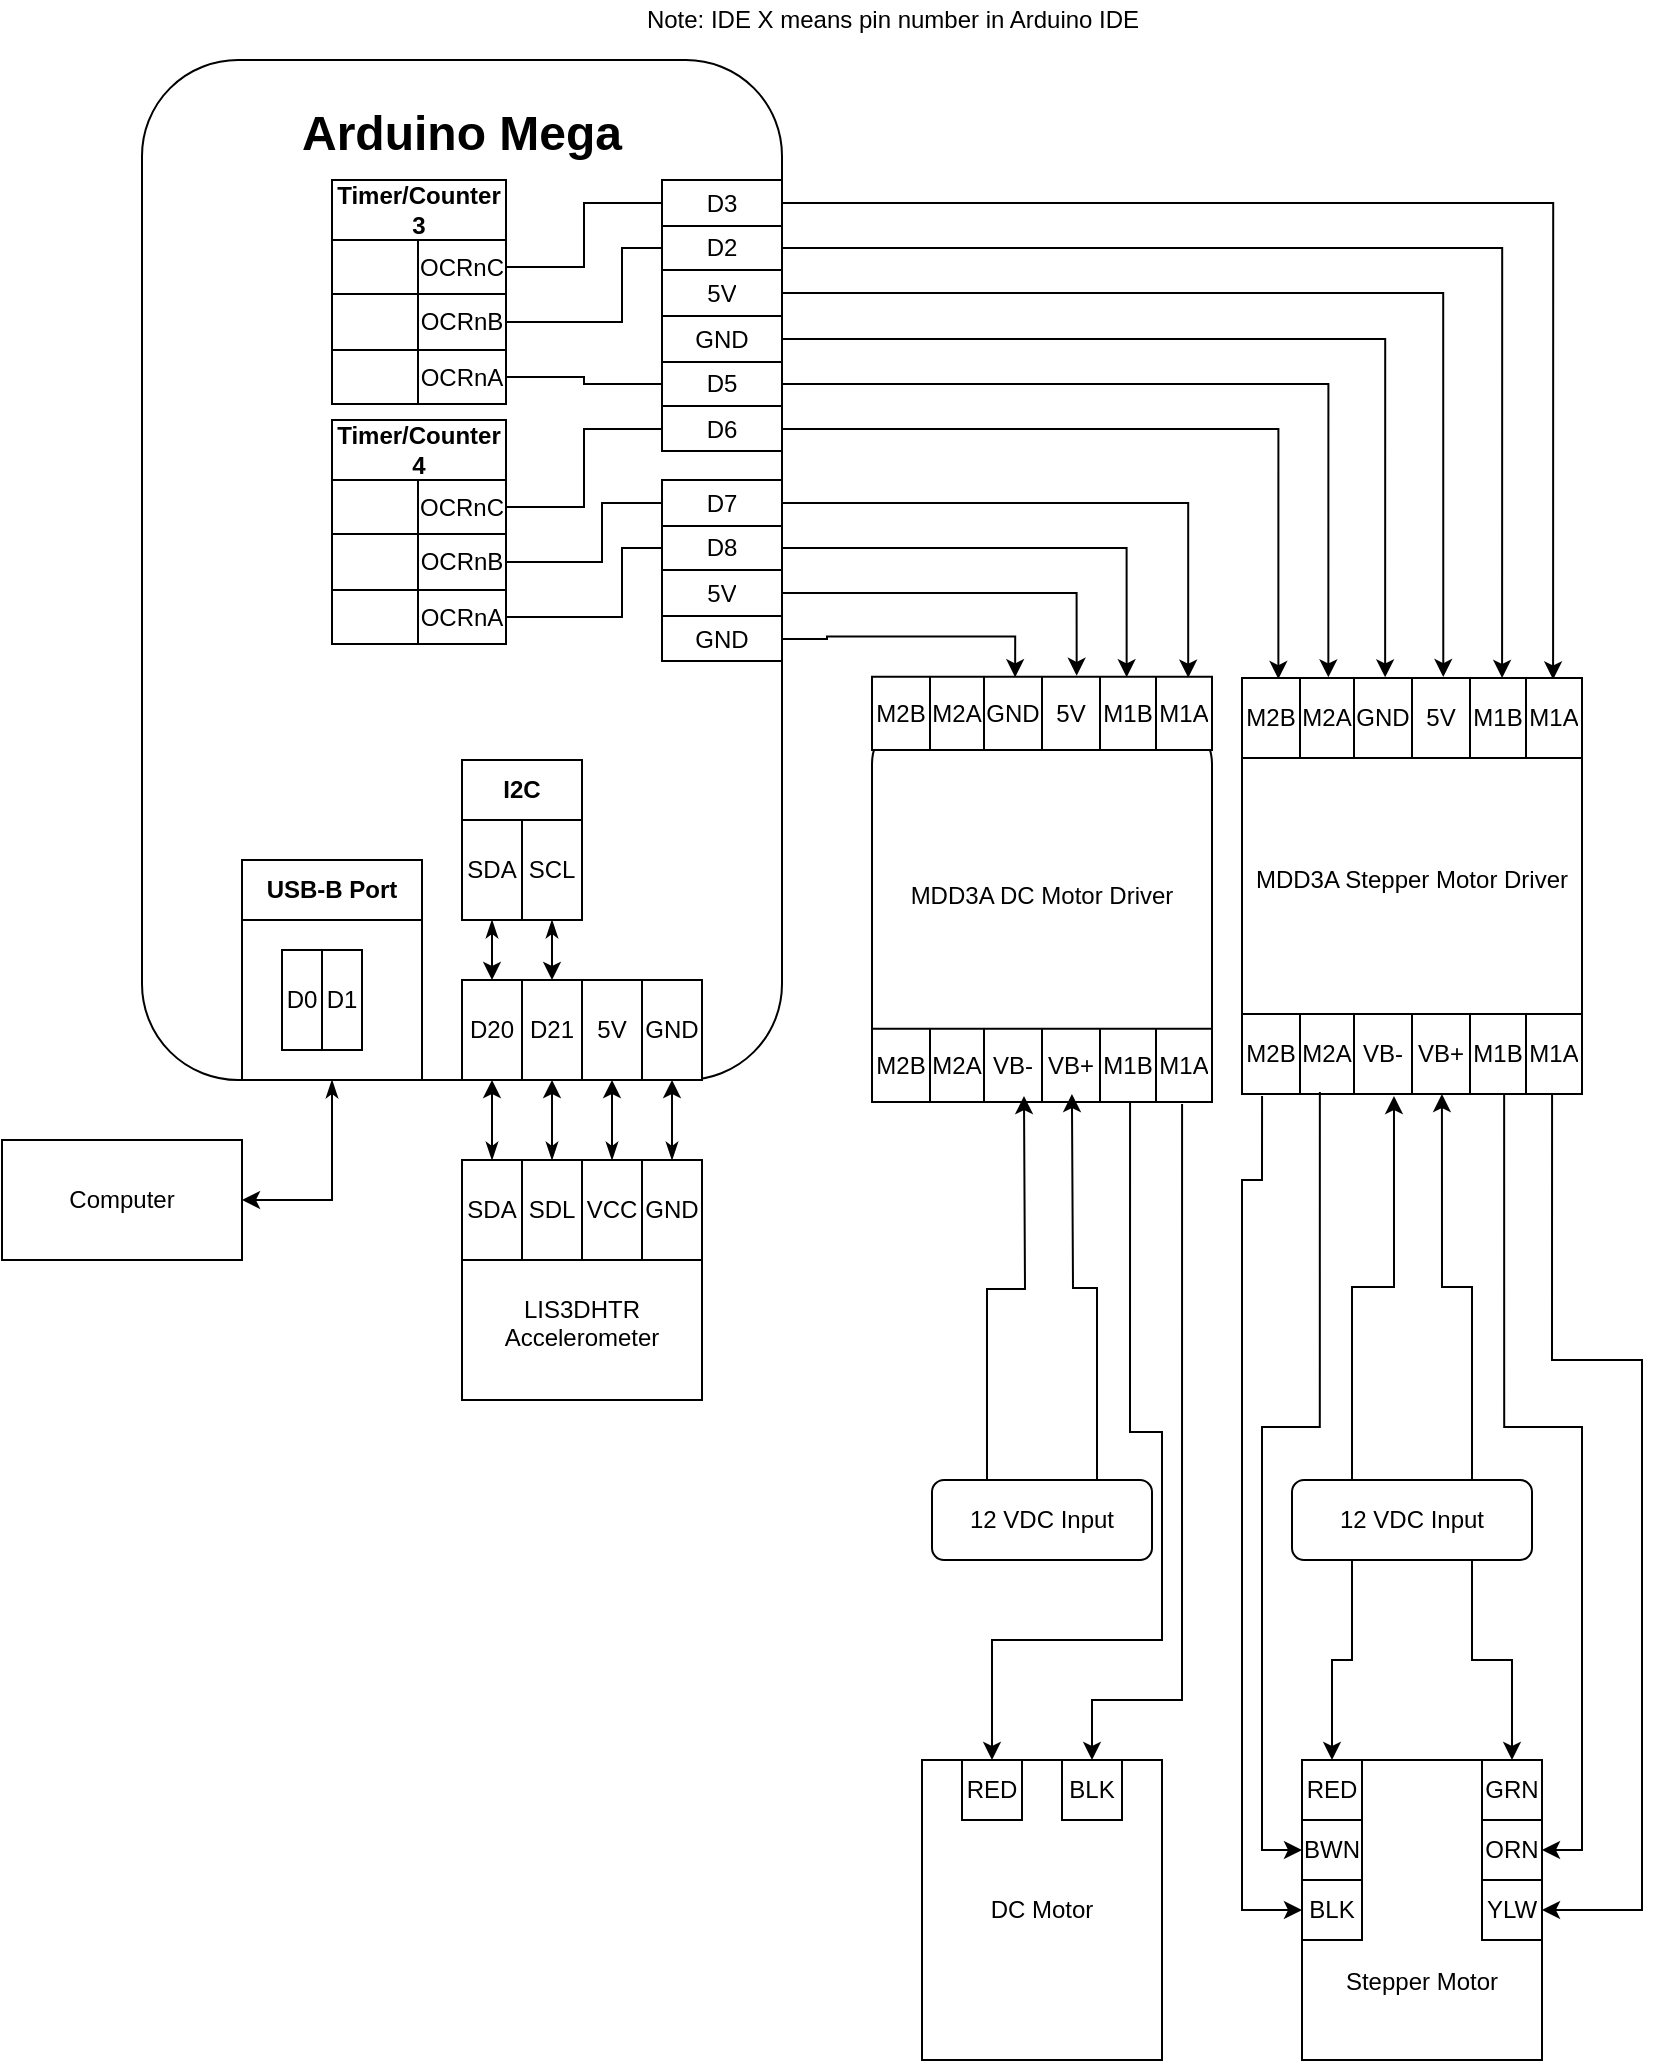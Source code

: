 <mxfile version="13.10.0" type="device"><diagram id="C0KFSPyw03zar2ZqgSOU" name="Page-1"><mxGraphModel dx="1422" dy="1862" grid="1" gridSize="10" guides="1" tooltips="1" connect="1" arrows="1" fold="1" page="1" pageScale="1" pageWidth="850" pageHeight="1100" math="0" shadow="0"><root><mxCell id="0"/><mxCell id="1" parent="0"/><mxCell id="5YdX2FJ3HZGjH0jcZ-SD-95" style="edgeStyle=orthogonalEdgeStyle;rounded=0;orthogonalLoop=1;jettySize=auto;html=1;exitX=1;exitY=0.5;exitDx=0;exitDy=0;entryX=0.915;entryY=0.018;entryDx=0;entryDy=0;entryPerimeter=0;" parent="1" source="5YdX2FJ3HZGjH0jcZ-SD-104" target="5YdX2FJ3HZGjH0jcZ-SD-141" edge="1"><mxGeometry relative="1" as="geometry"><mxPoint x="430" y="-892" as="sourcePoint"/><mxPoint x="668" y="-800" as="targetPoint"/></mxGeometry></mxCell><mxCell id="5YdX2FJ3HZGjH0jcZ-SD-99" style="edgeStyle=orthogonalEdgeStyle;rounded=0;orthogonalLoop=1;jettySize=auto;html=1;exitX=1;exitY=0.5;exitDx=0;exitDy=0;entryX=0.765;entryY=0;entryDx=0;entryDy=0;entryPerimeter=0;" parent="1" source="5YdX2FJ3HZGjH0jcZ-SD-116" target="5YdX2FJ3HZGjH0jcZ-SD-141" edge="1"><mxGeometry relative="1" as="geometry"><mxPoint x="450" y="-860" as="sourcePoint"/><mxPoint x="625" y="-800" as="targetPoint"/></mxGeometry></mxCell><mxCell id="5YdX2FJ3HZGjH0jcZ-SD-166" style="edgeStyle=orthogonalEdgeStyle;rounded=0;orthogonalLoop=1;jettySize=auto;html=1;exitX=0.25;exitY=0;exitDx=0;exitDy=0;entryX=0.447;entryY=1.025;entryDx=0;entryDy=0;entryPerimeter=0;" parent="1" source="5YdX2FJ3HZGjH0jcZ-SD-14" target="5YdX2FJ3HZGjH0jcZ-SD-159" edge="1"><mxGeometry relative="1" as="geometry"/></mxCell><mxCell id="5YdX2FJ3HZGjH0jcZ-SD-167" style="edgeStyle=orthogonalEdgeStyle;rounded=0;orthogonalLoop=1;jettySize=auto;html=1;exitX=0.75;exitY=0;exitDx=0;exitDy=0;entryX=0.588;entryY=1;entryDx=0;entryDy=0;entryPerimeter=0;" parent="1" source="5YdX2FJ3HZGjH0jcZ-SD-14" target="5YdX2FJ3HZGjH0jcZ-SD-159" edge="1"><mxGeometry relative="1" as="geometry"/></mxCell><mxCell id="5YdX2FJ3HZGjH0jcZ-SD-14" value="12 VDC Input" style="rounded=1;whiteSpace=wrap;html=1;sketch=0;fillColor=#ffffff;" parent="1" vertex="1"><mxGeometry x="665" y="-310" width="120" height="40" as="geometry"/></mxCell><mxCell id="5YdX2FJ3HZGjH0jcZ-SD-126" value="" style="group" parent="1" vertex="1" connectable="0"><mxGeometry x="90" y="-1020" width="320" height="515.56" as="geometry"/></mxCell><mxCell id="5YdX2FJ3HZGjH0jcZ-SD-1" value="&lt;h1&gt;Arduino Mega&lt;br&gt;&lt;/h1&gt;&lt;div&gt;&lt;br&gt;&lt;/div&gt;" style="rounded=1;whiteSpace=wrap;html=1;verticalAlign=top;" parent="5YdX2FJ3HZGjH0jcZ-SD-126" vertex="1"><mxGeometry width="320" height="510" as="geometry"/></mxCell><mxCell id="5YdX2FJ3HZGjH0jcZ-SD-103" value="" style="shape=table;html=1;whiteSpace=wrap;startSize=0;container=1;collapsible=0;childLayout=tableLayout;sketch=0;strokeColor=#000000;fillColor=#ffffff;gradientColor=#ffffff;" parent="5YdX2FJ3HZGjH0jcZ-SD-126" vertex="1"><mxGeometry x="260" y="60" width="60" height="135.56" as="geometry"/></mxCell><mxCell id="5YdX2FJ3HZGjH0jcZ-SD-104" value="" style="shape=partialRectangle;html=1;whiteSpace=wrap;collapsible=0;dropTarget=0;pointerEvents=0;fillColor=none;top=0;left=0;bottom=0;right=0;points=[[0,0.5],[1,0.5]];portConstraint=eastwest;" parent="5YdX2FJ3HZGjH0jcZ-SD-103" vertex="1"><mxGeometry width="60" height="23" as="geometry"/></mxCell><mxCell id="5YdX2FJ3HZGjH0jcZ-SD-105" value="D3" style="shape=partialRectangle;html=1;whiteSpace=wrap;connectable=0;fillColor=none;top=0;left=0;bottom=0;right=0;overflow=hidden;" parent="5YdX2FJ3HZGjH0jcZ-SD-104" vertex="1"><mxGeometry width="60" height="23" as="geometry"/></mxCell><mxCell id="5YdX2FJ3HZGjH0jcZ-SD-116" style="shape=partialRectangle;html=1;whiteSpace=wrap;collapsible=0;dropTarget=0;pointerEvents=0;fillColor=none;top=0;left=0;bottom=0;right=0;points=[[0,0.5],[1,0.5]];portConstraint=eastwest;" parent="5YdX2FJ3HZGjH0jcZ-SD-103" vertex="1"><mxGeometry y="23" width="60" height="22" as="geometry"/></mxCell><mxCell id="5YdX2FJ3HZGjH0jcZ-SD-117" value="D2" style="shape=partialRectangle;html=1;whiteSpace=wrap;connectable=0;fillColor=none;top=0;left=0;bottom=0;right=0;overflow=hidden;" parent="5YdX2FJ3HZGjH0jcZ-SD-116" vertex="1"><mxGeometry width="60" height="22" as="geometry"/></mxCell><mxCell id="5YdX2FJ3HZGjH0jcZ-SD-118" style="shape=partialRectangle;html=1;whiteSpace=wrap;collapsible=0;dropTarget=0;pointerEvents=0;fillColor=none;top=0;left=0;bottom=0;right=0;points=[[0,0.5],[1,0.5]];portConstraint=eastwest;" parent="5YdX2FJ3HZGjH0jcZ-SD-103" vertex="1"><mxGeometry y="45" width="60" height="23" as="geometry"/></mxCell><mxCell id="5YdX2FJ3HZGjH0jcZ-SD-119" value="5V" style="shape=partialRectangle;html=1;whiteSpace=wrap;connectable=0;fillColor=none;top=0;left=0;bottom=0;right=0;overflow=hidden;" parent="5YdX2FJ3HZGjH0jcZ-SD-118" vertex="1"><mxGeometry width="60" height="23" as="geometry"/></mxCell><mxCell id="5YdX2FJ3HZGjH0jcZ-SD-120" style="shape=partialRectangle;html=1;whiteSpace=wrap;collapsible=0;dropTarget=0;pointerEvents=0;fillColor=none;top=0;left=0;bottom=0;right=0;points=[[0,0.5],[1,0.5]];portConstraint=eastwest;" parent="5YdX2FJ3HZGjH0jcZ-SD-103" vertex="1"><mxGeometry y="68" width="60" height="23" as="geometry"/></mxCell><mxCell id="5YdX2FJ3HZGjH0jcZ-SD-121" value="GND" style="shape=partialRectangle;html=1;whiteSpace=wrap;connectable=0;fillColor=none;top=0;left=0;bottom=0;right=0;overflow=hidden;" parent="5YdX2FJ3HZGjH0jcZ-SD-120" vertex="1"><mxGeometry width="60" height="23" as="geometry"/></mxCell><mxCell id="5YdX2FJ3HZGjH0jcZ-SD-122" style="shape=partialRectangle;html=1;whiteSpace=wrap;collapsible=0;dropTarget=0;pointerEvents=0;fillColor=none;top=0;left=0;bottom=0;right=0;points=[[0,0.5],[1,0.5]];portConstraint=eastwest;" parent="5YdX2FJ3HZGjH0jcZ-SD-103" vertex="1"><mxGeometry y="91" width="60" height="22" as="geometry"/></mxCell><mxCell id="5YdX2FJ3HZGjH0jcZ-SD-123" value="D5" style="shape=partialRectangle;html=1;whiteSpace=wrap;connectable=0;fillColor=none;top=0;left=0;bottom=0;right=0;overflow=hidden;" parent="5YdX2FJ3HZGjH0jcZ-SD-122" vertex="1"><mxGeometry width="60" height="22" as="geometry"/></mxCell><mxCell id="5YdX2FJ3HZGjH0jcZ-SD-124" style="shape=partialRectangle;html=1;whiteSpace=wrap;collapsible=0;dropTarget=0;pointerEvents=0;fillColor=none;top=0;left=0;bottom=0;right=0;points=[[0,0.5],[1,0.5]];portConstraint=eastwest;" parent="5YdX2FJ3HZGjH0jcZ-SD-103" vertex="1"><mxGeometry y="113" width="60" height="23" as="geometry"/></mxCell><mxCell id="5YdX2FJ3HZGjH0jcZ-SD-125" value="D6" style="shape=partialRectangle;html=1;whiteSpace=wrap;connectable=0;fillColor=none;top=0;left=0;bottom=0;right=0;overflow=hidden;" parent="5YdX2FJ3HZGjH0jcZ-SD-124" vertex="1"><mxGeometry width="60" height="23" as="geometry"/></mxCell><mxCell id="5YdX2FJ3HZGjH0jcZ-SD-215" value="" style="shape=table;html=1;whiteSpace=wrap;startSize=0;container=1;collapsible=0;childLayout=tableLayout;sketch=0;strokeColor=#000000;fillColor=#ffffff;gradientColor=#ffffff;" parent="5YdX2FJ3HZGjH0jcZ-SD-126" vertex="1"><mxGeometry x="260" y="210" width="60" height="90.56" as="geometry"/></mxCell><mxCell id="5YdX2FJ3HZGjH0jcZ-SD-216" value="" style="shape=partialRectangle;html=1;whiteSpace=wrap;collapsible=0;dropTarget=0;pointerEvents=0;fillColor=none;top=0;left=0;bottom=0;right=0;points=[[0,0.5],[1,0.5]];portConstraint=eastwest;" parent="5YdX2FJ3HZGjH0jcZ-SD-215" vertex="1"><mxGeometry width="60" height="23" as="geometry"/></mxCell><mxCell id="5YdX2FJ3HZGjH0jcZ-SD-217" value="D7" style="shape=partialRectangle;html=1;whiteSpace=wrap;connectable=0;fillColor=none;top=0;left=0;bottom=0;right=0;overflow=hidden;" parent="5YdX2FJ3HZGjH0jcZ-SD-216" vertex="1"><mxGeometry width="60" height="23" as="geometry"/></mxCell><mxCell id="5YdX2FJ3HZGjH0jcZ-SD-218" style="shape=partialRectangle;html=1;whiteSpace=wrap;collapsible=0;dropTarget=0;pointerEvents=0;fillColor=none;top=0;left=0;bottom=0;right=0;points=[[0,0.5],[1,0.5]];portConstraint=eastwest;" parent="5YdX2FJ3HZGjH0jcZ-SD-215" vertex="1"><mxGeometry y="23" width="60" height="22" as="geometry"/></mxCell><mxCell id="5YdX2FJ3HZGjH0jcZ-SD-219" value="D8" style="shape=partialRectangle;html=1;whiteSpace=wrap;connectable=0;fillColor=none;top=0;left=0;bottom=0;right=0;overflow=hidden;" parent="5YdX2FJ3HZGjH0jcZ-SD-218" vertex="1"><mxGeometry width="60" height="22" as="geometry"/></mxCell><mxCell id="5YdX2FJ3HZGjH0jcZ-SD-220" style="shape=partialRectangle;html=1;whiteSpace=wrap;collapsible=0;dropTarget=0;pointerEvents=0;fillColor=none;top=0;left=0;bottom=0;right=0;points=[[0,0.5],[1,0.5]];portConstraint=eastwest;" parent="5YdX2FJ3HZGjH0jcZ-SD-215" vertex="1"><mxGeometry y="45" width="60" height="23" as="geometry"/></mxCell><mxCell id="5YdX2FJ3HZGjH0jcZ-SD-221" value="5V" style="shape=partialRectangle;html=1;whiteSpace=wrap;connectable=0;fillColor=none;top=0;left=0;bottom=0;right=0;overflow=hidden;" parent="5YdX2FJ3HZGjH0jcZ-SD-220" vertex="1"><mxGeometry width="60" height="23" as="geometry"/></mxCell><mxCell id="5YdX2FJ3HZGjH0jcZ-SD-222" style="shape=partialRectangle;html=1;whiteSpace=wrap;collapsible=0;dropTarget=0;pointerEvents=0;fillColor=none;top=0;left=0;bottom=0;right=0;points=[[0,0.5],[1,0.5]];portConstraint=eastwest;" parent="5YdX2FJ3HZGjH0jcZ-SD-215" vertex="1"><mxGeometry y="68" width="60" height="23" as="geometry"/></mxCell><mxCell id="5YdX2FJ3HZGjH0jcZ-SD-223" value="GND" style="shape=partialRectangle;html=1;whiteSpace=wrap;connectable=0;fillColor=none;top=0;left=0;bottom=0;right=0;overflow=hidden;" parent="5YdX2FJ3HZGjH0jcZ-SD-222" vertex="1"><mxGeometry width="60" height="23" as="geometry"/></mxCell><mxCell id="5YdX2FJ3HZGjH0jcZ-SD-252" value="Timer/Counter 3" style="shape=table;html=1;whiteSpace=wrap;startSize=30;container=1;collapsible=0;childLayout=tableLayout;fontStyle=1;align=center;sketch=0;strokeColor=#000000;fillColor=#ffffff;gradientColor=#ffffff;" parent="5YdX2FJ3HZGjH0jcZ-SD-126" vertex="1"><mxGeometry x="95" y="60" width="87" height="112" as="geometry"/></mxCell><mxCell id="5YdX2FJ3HZGjH0jcZ-SD-253" value="" style="shape=partialRectangle;html=1;whiteSpace=wrap;collapsible=0;dropTarget=0;pointerEvents=0;fillColor=none;top=0;left=0;bottom=0;right=0;points=[[0,0.5],[1,0.5]];portConstraint=eastwest;" parent="5YdX2FJ3HZGjH0jcZ-SD-252" vertex="1"><mxGeometry y="30" width="87" height="27" as="geometry"/></mxCell><mxCell id="5YdX2FJ3HZGjH0jcZ-SD-254" value="" style="shape=partialRectangle;html=1;whiteSpace=wrap;connectable=0;fillColor=none;top=0;left=0;bottom=0;right=0;overflow=hidden;" parent="5YdX2FJ3HZGjH0jcZ-SD-253" vertex="1"><mxGeometry width="43" height="27" as="geometry"/></mxCell><mxCell id="5YdX2FJ3HZGjH0jcZ-SD-255" value="OCRnC" style="shape=partialRectangle;html=1;whiteSpace=wrap;connectable=0;fillColor=none;top=0;left=0;bottom=0;right=0;overflow=hidden;" parent="5YdX2FJ3HZGjH0jcZ-SD-253" vertex="1"><mxGeometry x="43" width="44" height="27" as="geometry"/></mxCell><mxCell id="5YdX2FJ3HZGjH0jcZ-SD-257" value="" style="shape=partialRectangle;html=1;whiteSpace=wrap;collapsible=0;dropTarget=0;pointerEvents=0;fillColor=none;top=0;left=0;bottom=0;right=0;points=[[0,0.5],[1,0.5]];portConstraint=eastwest;" parent="5YdX2FJ3HZGjH0jcZ-SD-252" vertex="1"><mxGeometry y="57" width="87" height="28" as="geometry"/></mxCell><mxCell id="5YdX2FJ3HZGjH0jcZ-SD-258" value="" style="shape=partialRectangle;html=1;whiteSpace=wrap;connectable=0;fillColor=none;top=0;left=0;bottom=0;right=0;overflow=hidden;" parent="5YdX2FJ3HZGjH0jcZ-SD-257" vertex="1"><mxGeometry width="43" height="28" as="geometry"/></mxCell><mxCell id="5YdX2FJ3HZGjH0jcZ-SD-259" value="OCRnB" style="shape=partialRectangle;html=1;whiteSpace=wrap;connectable=0;fillColor=none;top=0;left=0;bottom=0;right=0;overflow=hidden;" parent="5YdX2FJ3HZGjH0jcZ-SD-257" vertex="1"><mxGeometry x="43" width="44" height="28" as="geometry"/></mxCell><mxCell id="5YdX2FJ3HZGjH0jcZ-SD-261" value="" style="shape=partialRectangle;html=1;whiteSpace=wrap;collapsible=0;dropTarget=0;pointerEvents=0;fillColor=none;top=0;left=0;bottom=0;right=0;points=[[0,0.5],[1,0.5]];portConstraint=eastwest;" parent="5YdX2FJ3HZGjH0jcZ-SD-252" vertex="1"><mxGeometry y="85" width="87" height="27" as="geometry"/></mxCell><mxCell id="5YdX2FJ3HZGjH0jcZ-SD-262" value="" style="shape=partialRectangle;html=1;whiteSpace=wrap;connectable=0;fillColor=none;top=0;left=0;bottom=0;right=0;overflow=hidden;" parent="5YdX2FJ3HZGjH0jcZ-SD-261" vertex="1"><mxGeometry width="43" height="27" as="geometry"/></mxCell><mxCell id="5YdX2FJ3HZGjH0jcZ-SD-263" value="OCRnA" style="shape=partialRectangle;html=1;whiteSpace=wrap;connectable=0;fillColor=none;top=0;left=0;bottom=0;right=0;overflow=hidden;" parent="5YdX2FJ3HZGjH0jcZ-SD-261" vertex="1"><mxGeometry x="43" width="44" height="27" as="geometry"/></mxCell><mxCell id="5YdX2FJ3HZGjH0jcZ-SD-265" style="edgeStyle=orthogonalEdgeStyle;rounded=0;orthogonalLoop=1;jettySize=auto;html=1;entryX=0;entryY=0.5;entryDx=0;entryDy=0;startArrow=none;startFill=0;endArrow=none;endFill=0;" parent="5YdX2FJ3HZGjH0jcZ-SD-126" source="5YdX2FJ3HZGjH0jcZ-SD-253" target="5YdX2FJ3HZGjH0jcZ-SD-104" edge="1"><mxGeometry relative="1" as="geometry"/></mxCell><mxCell id="5YdX2FJ3HZGjH0jcZ-SD-266" style="edgeStyle=orthogonalEdgeStyle;rounded=0;orthogonalLoop=1;jettySize=auto;html=1;entryX=0;entryY=0.5;entryDx=0;entryDy=0;startArrow=none;startFill=0;endArrow=none;endFill=0;" parent="5YdX2FJ3HZGjH0jcZ-SD-126" source="5YdX2FJ3HZGjH0jcZ-SD-257" target="5YdX2FJ3HZGjH0jcZ-SD-116" edge="1"><mxGeometry relative="1" as="geometry"><Array as="points"><mxPoint x="240" y="131"/><mxPoint x="240" y="94"/></Array></mxGeometry></mxCell><mxCell id="5YdX2FJ3HZGjH0jcZ-SD-267" style="edgeStyle=orthogonalEdgeStyle;rounded=0;orthogonalLoop=1;jettySize=auto;html=1;startArrow=none;startFill=0;endArrow=none;endFill=0;" parent="5YdX2FJ3HZGjH0jcZ-SD-126" source="5YdX2FJ3HZGjH0jcZ-SD-261" target="5YdX2FJ3HZGjH0jcZ-SD-122" edge="1"><mxGeometry relative="1" as="geometry"/></mxCell><mxCell id="5YdX2FJ3HZGjH0jcZ-SD-268" value="Timer/Counter 4" style="shape=table;html=1;whiteSpace=wrap;startSize=30;container=1;collapsible=0;childLayout=tableLayout;fontStyle=1;align=center;sketch=0;strokeColor=#000000;fillColor=#ffffff;gradientColor=#ffffff;" parent="5YdX2FJ3HZGjH0jcZ-SD-126" vertex="1"><mxGeometry x="95" y="180" width="87" height="112" as="geometry"/></mxCell><mxCell id="5YdX2FJ3HZGjH0jcZ-SD-269" value="" style="shape=partialRectangle;html=1;whiteSpace=wrap;collapsible=0;dropTarget=0;pointerEvents=0;fillColor=none;top=0;left=0;bottom=0;right=0;points=[[0,0.5],[1,0.5]];portConstraint=eastwest;" parent="5YdX2FJ3HZGjH0jcZ-SD-268" vertex="1"><mxGeometry y="30" width="87" height="27" as="geometry"/></mxCell><mxCell id="5YdX2FJ3HZGjH0jcZ-SD-270" value="" style="shape=partialRectangle;html=1;whiteSpace=wrap;connectable=0;fillColor=none;top=0;left=0;bottom=0;right=0;overflow=hidden;" parent="5YdX2FJ3HZGjH0jcZ-SD-269" vertex="1"><mxGeometry width="43" height="27" as="geometry"/></mxCell><mxCell id="5YdX2FJ3HZGjH0jcZ-SD-271" value="OCRnC" style="shape=partialRectangle;html=1;whiteSpace=wrap;connectable=0;fillColor=none;top=0;left=0;bottom=0;right=0;overflow=hidden;" parent="5YdX2FJ3HZGjH0jcZ-SD-269" vertex="1"><mxGeometry x="43" width="44" height="27" as="geometry"/></mxCell><mxCell id="5YdX2FJ3HZGjH0jcZ-SD-272" value="" style="shape=partialRectangle;html=1;whiteSpace=wrap;collapsible=0;dropTarget=0;pointerEvents=0;fillColor=none;top=0;left=0;bottom=0;right=0;points=[[0,0.5],[1,0.5]];portConstraint=eastwest;" parent="5YdX2FJ3HZGjH0jcZ-SD-268" vertex="1"><mxGeometry y="57" width="87" height="28" as="geometry"/></mxCell><mxCell id="5YdX2FJ3HZGjH0jcZ-SD-273" value="" style="shape=partialRectangle;html=1;whiteSpace=wrap;connectable=0;fillColor=none;top=0;left=0;bottom=0;right=0;overflow=hidden;" parent="5YdX2FJ3HZGjH0jcZ-SD-272" vertex="1"><mxGeometry width="43" height="28" as="geometry"/></mxCell><mxCell id="5YdX2FJ3HZGjH0jcZ-SD-274" value="OCRnB" style="shape=partialRectangle;html=1;whiteSpace=wrap;connectable=0;fillColor=none;top=0;left=0;bottom=0;right=0;overflow=hidden;" parent="5YdX2FJ3HZGjH0jcZ-SD-272" vertex="1"><mxGeometry x="43" width="44" height="28" as="geometry"/></mxCell><mxCell id="5YdX2FJ3HZGjH0jcZ-SD-275" value="" style="shape=partialRectangle;html=1;whiteSpace=wrap;collapsible=0;dropTarget=0;pointerEvents=0;fillColor=none;top=0;left=0;bottom=0;right=0;points=[[0,0.5],[1,0.5]];portConstraint=eastwest;" parent="5YdX2FJ3HZGjH0jcZ-SD-268" vertex="1"><mxGeometry y="85" width="87" height="27" as="geometry"/></mxCell><mxCell id="5YdX2FJ3HZGjH0jcZ-SD-276" value="" style="shape=partialRectangle;html=1;whiteSpace=wrap;connectable=0;fillColor=none;top=0;left=0;bottom=0;right=0;overflow=hidden;" parent="5YdX2FJ3HZGjH0jcZ-SD-275" vertex="1"><mxGeometry width="43" height="27" as="geometry"/></mxCell><mxCell id="5YdX2FJ3HZGjH0jcZ-SD-277" value="OCRnA" style="shape=partialRectangle;html=1;whiteSpace=wrap;connectable=0;fillColor=none;top=0;left=0;bottom=0;right=0;overflow=hidden;" parent="5YdX2FJ3HZGjH0jcZ-SD-275" vertex="1"><mxGeometry x="43" width="44" height="27" as="geometry"/></mxCell><mxCell id="5YdX2FJ3HZGjH0jcZ-SD-279" style="edgeStyle=orthogonalEdgeStyle;rounded=0;orthogonalLoop=1;jettySize=auto;html=1;exitX=0;exitY=0.5;exitDx=0;exitDy=0;entryX=1;entryY=0.5;entryDx=0;entryDy=0;startArrow=none;startFill=0;endArrow=none;endFill=0;" parent="5YdX2FJ3HZGjH0jcZ-SD-126" source="5YdX2FJ3HZGjH0jcZ-SD-216" target="5YdX2FJ3HZGjH0jcZ-SD-272" edge="1"><mxGeometry relative="1" as="geometry"><Array as="points"><mxPoint x="230" y="222"/><mxPoint x="230" y="251"/></Array></mxGeometry></mxCell><mxCell id="5YdX2FJ3HZGjH0jcZ-SD-280" style="edgeStyle=orthogonalEdgeStyle;rounded=0;orthogonalLoop=1;jettySize=auto;html=1;exitX=0;exitY=0.5;exitDx=0;exitDy=0;entryX=1;entryY=0.5;entryDx=0;entryDy=0;startArrow=none;startFill=0;endArrow=none;endFill=0;" parent="5YdX2FJ3HZGjH0jcZ-SD-126" source="5YdX2FJ3HZGjH0jcZ-SD-124" target="5YdX2FJ3HZGjH0jcZ-SD-269" edge="1"><mxGeometry relative="1" as="geometry"/></mxCell><mxCell id="5YdX2FJ3HZGjH0jcZ-SD-281" style="edgeStyle=orthogonalEdgeStyle;rounded=0;orthogonalLoop=1;jettySize=auto;html=1;exitX=1;exitY=0.5;exitDx=0;exitDy=0;startArrow=none;startFill=0;endArrow=none;endFill=0;" parent="5YdX2FJ3HZGjH0jcZ-SD-126" source="5YdX2FJ3HZGjH0jcZ-SD-275" target="5YdX2FJ3HZGjH0jcZ-SD-218" edge="1"><mxGeometry relative="1" as="geometry"><Array as="points"><mxPoint x="240" y="279"/><mxPoint x="240" y="244"/></Array></mxGeometry></mxCell><mxCell id="-ECTjhzln9IzdBwGtKHd-32" value="D1" style="rounded=0;whiteSpace=wrap;html=1;" vertex="1" parent="5YdX2FJ3HZGjH0jcZ-SD-126"><mxGeometry x="90" y="445" width="20" height="50" as="geometry"/></mxCell><mxCell id="-ECTjhzln9IzdBwGtKHd-33" value="D0" style="rounded=0;whiteSpace=wrap;html=1;" vertex="1" parent="5YdX2FJ3HZGjH0jcZ-SD-126"><mxGeometry x="70" y="445" width="20" height="50" as="geometry"/></mxCell><mxCell id="-ECTjhzln9IzdBwGtKHd-34" value="" style="rounded=0;whiteSpace=wrap;html=1;fillColor=none;" vertex="1" parent="5YdX2FJ3HZGjH0jcZ-SD-126"><mxGeometry x="50" y="400" width="90" height="110" as="geometry"/></mxCell><mxCell id="-ECTjhzln9IzdBwGtKHd-35" value="&lt;b&gt;USB-B Port&lt;/b&gt;" style="rounded=0;whiteSpace=wrap;html=1;fillColor=none;" vertex="1" parent="5YdX2FJ3HZGjH0jcZ-SD-126"><mxGeometry x="50" y="400" width="90" height="30" as="geometry"/></mxCell><mxCell id="-ECTjhzln9IzdBwGtKHd-47" style="edgeStyle=orthogonalEdgeStyle;rounded=0;orthogonalLoop=1;jettySize=auto;html=1;exitX=0.5;exitY=0;exitDx=0;exitDy=0;entryX=0.5;entryY=1;entryDx=0;entryDy=0;startArrow=classic;startFill=1;endArrow=classicThin;endFill=1;" edge="1" parent="5YdX2FJ3HZGjH0jcZ-SD-126" source="-ECTjhzln9IzdBwGtKHd-39" target="-ECTjhzln9IzdBwGtKHd-42"><mxGeometry relative="1" as="geometry"/></mxCell><mxCell id="-ECTjhzln9IzdBwGtKHd-39" value="D20" style="rounded=0;whiteSpace=wrap;html=1;" vertex="1" parent="5YdX2FJ3HZGjH0jcZ-SD-126"><mxGeometry x="160" y="460" width="30" height="50" as="geometry"/></mxCell><mxCell id="-ECTjhzln9IzdBwGtKHd-48" style="edgeStyle=orthogonalEdgeStyle;rounded=0;orthogonalLoop=1;jettySize=auto;html=1;exitX=0.5;exitY=0;exitDx=0;exitDy=0;entryX=0.5;entryY=1;entryDx=0;entryDy=0;startArrow=classic;startFill=1;endArrow=classicThin;endFill=1;" edge="1" parent="5YdX2FJ3HZGjH0jcZ-SD-126" source="-ECTjhzln9IzdBwGtKHd-40" target="-ECTjhzln9IzdBwGtKHd-43"><mxGeometry relative="1" as="geometry"/></mxCell><mxCell id="-ECTjhzln9IzdBwGtKHd-40" value="D21" style="rounded=0;whiteSpace=wrap;html=1;" vertex="1" parent="5YdX2FJ3HZGjH0jcZ-SD-126"><mxGeometry x="190" y="460" width="30" height="50" as="geometry"/></mxCell><mxCell id="-ECTjhzln9IzdBwGtKHd-41" value="&lt;b&gt;I2C&lt;/b&gt;" style="rounded=0;whiteSpace=wrap;html=1;fillColor=#ffffff;" vertex="1" parent="5YdX2FJ3HZGjH0jcZ-SD-126"><mxGeometry x="160" y="350" width="60" height="30" as="geometry"/></mxCell><mxCell id="-ECTjhzln9IzdBwGtKHd-42" value="SDA" style="rounded=0;whiteSpace=wrap;html=1;fillColor=#ffffff;" vertex="1" parent="5YdX2FJ3HZGjH0jcZ-SD-126"><mxGeometry x="160" y="380" width="30" height="50" as="geometry"/></mxCell><mxCell id="-ECTjhzln9IzdBwGtKHd-43" value="SCL" style="rounded=0;whiteSpace=wrap;html=1;fillColor=#ffffff;" vertex="1" parent="5YdX2FJ3HZGjH0jcZ-SD-126"><mxGeometry x="190" y="380" width="30" height="50" as="geometry"/></mxCell><mxCell id="-ECTjhzln9IzdBwGtKHd-51" value="5V" style="rounded=0;whiteSpace=wrap;html=1;" vertex="1" parent="5YdX2FJ3HZGjH0jcZ-SD-126"><mxGeometry x="220" y="460" width="30" height="50" as="geometry"/></mxCell><mxCell id="-ECTjhzln9IzdBwGtKHd-52" value="GND" style="rounded=0;whiteSpace=wrap;html=1;" vertex="1" parent="5YdX2FJ3HZGjH0jcZ-SD-126"><mxGeometry x="250" y="460" width="30" height="50" as="geometry"/></mxCell><mxCell id="5YdX2FJ3HZGjH0jcZ-SD-157" value="" style="group" parent="1" vertex="1" connectable="0"><mxGeometry x="640" y="-710" width="170" height="200" as="geometry"/></mxCell><mxCell id="5YdX2FJ3HZGjH0jcZ-SD-21" value="MDD3A Stepper Motor Driver" style="rounded=1;whiteSpace=wrap;html=1;sketch=0;strokeColor=#000000;fillColor=#ffffff;gradientColor=#ffffff;" parent="5YdX2FJ3HZGjH0jcZ-SD-157" vertex="1"><mxGeometry width="170" height="200" as="geometry"/></mxCell><mxCell id="5YdX2FJ3HZGjH0jcZ-SD-140" value="" style="shape=table;html=1;whiteSpace=wrap;startSize=0;container=1;collapsible=0;childLayout=tableLayout;sketch=0;strokeColor=#000000;fillColor=#ffffff;gradientColor=#ffffff;" parent="5YdX2FJ3HZGjH0jcZ-SD-157" vertex="1"><mxGeometry y="-1" width="170" height="40" as="geometry"/></mxCell><mxCell id="5YdX2FJ3HZGjH0jcZ-SD-141" value="" style="shape=partialRectangle;html=1;whiteSpace=wrap;collapsible=0;dropTarget=0;pointerEvents=0;fillColor=none;top=0;left=0;bottom=0;right=0;points=[[0,0.5],[1,0.5]];portConstraint=eastwest;" parent="5YdX2FJ3HZGjH0jcZ-SD-140" vertex="1"><mxGeometry width="170" height="40" as="geometry"/></mxCell><mxCell id="5YdX2FJ3HZGjH0jcZ-SD-142" value="M2B" style="shape=partialRectangle;html=1;whiteSpace=wrap;connectable=0;fillColor=none;top=0;left=0;bottom=0;right=0;overflow=hidden;" parent="5YdX2FJ3HZGjH0jcZ-SD-141" vertex="1"><mxGeometry width="29" height="40" as="geometry"/></mxCell><mxCell id="5YdX2FJ3HZGjH0jcZ-SD-143" value="M2A" style="shape=partialRectangle;html=1;whiteSpace=wrap;connectable=0;fillColor=none;top=0;left=0;bottom=0;right=0;overflow=hidden;" parent="5YdX2FJ3HZGjH0jcZ-SD-141" vertex="1"><mxGeometry x="29" width="27" height="40" as="geometry"/></mxCell><mxCell id="5YdX2FJ3HZGjH0jcZ-SD-153" value="GND" style="shape=partialRectangle;html=1;whiteSpace=wrap;connectable=0;fillColor=none;top=0;left=0;bottom=0;right=0;overflow=hidden;" parent="5YdX2FJ3HZGjH0jcZ-SD-141" vertex="1"><mxGeometry x="56" width="29" height="40" as="geometry"/></mxCell><mxCell id="5YdX2FJ3HZGjH0jcZ-SD-154" value="5V" style="shape=partialRectangle;html=1;whiteSpace=wrap;connectable=0;fillColor=none;top=0;left=0;bottom=0;right=0;overflow=hidden;" parent="5YdX2FJ3HZGjH0jcZ-SD-141" vertex="1"><mxGeometry x="85" width="29" height="40" as="geometry"/></mxCell><mxCell id="5YdX2FJ3HZGjH0jcZ-SD-155" value="M1B" style="shape=partialRectangle;html=1;whiteSpace=wrap;connectable=0;fillColor=none;top=0;left=0;bottom=0;right=0;overflow=hidden;" parent="5YdX2FJ3HZGjH0jcZ-SD-141" vertex="1"><mxGeometry x="114" width="28" height="40" as="geometry"/></mxCell><mxCell id="5YdX2FJ3HZGjH0jcZ-SD-156" value="M1A" style="shape=partialRectangle;html=1;whiteSpace=wrap;connectable=0;fillColor=none;top=0;left=0;bottom=0;right=0;overflow=hidden;" parent="5YdX2FJ3HZGjH0jcZ-SD-141" vertex="1"><mxGeometry x="142" width="28" height="40" as="geometry"/></mxCell><mxCell id="5YdX2FJ3HZGjH0jcZ-SD-158" value="" style="shape=table;html=1;whiteSpace=wrap;startSize=0;container=1;collapsible=0;childLayout=tableLayout;sketch=0;strokeColor=#000000;fillColor=#ffffff;gradientColor=#ffffff;" parent="5YdX2FJ3HZGjH0jcZ-SD-157" vertex="1"><mxGeometry y="167" width="170" height="40" as="geometry"/></mxCell><mxCell id="5YdX2FJ3HZGjH0jcZ-SD-159" value="" style="shape=partialRectangle;html=1;whiteSpace=wrap;collapsible=0;dropTarget=0;pointerEvents=0;fillColor=none;top=0;left=0;bottom=0;right=0;points=[[0,0.5],[1,0.5]];portConstraint=eastwest;" parent="5YdX2FJ3HZGjH0jcZ-SD-158" vertex="1"><mxGeometry width="170" height="40" as="geometry"/></mxCell><mxCell id="5YdX2FJ3HZGjH0jcZ-SD-160" value="M2B" style="shape=partialRectangle;html=1;whiteSpace=wrap;connectable=0;fillColor=none;top=0;left=0;bottom=0;right=0;overflow=hidden;" parent="5YdX2FJ3HZGjH0jcZ-SD-159" vertex="1"><mxGeometry width="29" height="40" as="geometry"/></mxCell><mxCell id="5YdX2FJ3HZGjH0jcZ-SD-161" value="M2A" style="shape=partialRectangle;html=1;whiteSpace=wrap;connectable=0;fillColor=none;top=0;left=0;bottom=0;right=0;overflow=hidden;" parent="5YdX2FJ3HZGjH0jcZ-SD-159" vertex="1"><mxGeometry x="29" width="27" height="40" as="geometry"/></mxCell><mxCell id="5YdX2FJ3HZGjH0jcZ-SD-162" value="VB-" style="shape=partialRectangle;html=1;whiteSpace=wrap;connectable=0;fillColor=none;top=0;left=0;bottom=0;right=0;overflow=hidden;" parent="5YdX2FJ3HZGjH0jcZ-SD-159" vertex="1"><mxGeometry x="56" width="29" height="40" as="geometry"/></mxCell><mxCell id="5YdX2FJ3HZGjH0jcZ-SD-163" value="VB+" style="shape=partialRectangle;html=1;whiteSpace=wrap;connectable=0;fillColor=none;top=0;left=0;bottom=0;right=0;overflow=hidden;" parent="5YdX2FJ3HZGjH0jcZ-SD-159" vertex="1"><mxGeometry x="85" width="29" height="40" as="geometry"/></mxCell><mxCell id="5YdX2FJ3HZGjH0jcZ-SD-164" value="M1B" style="shape=partialRectangle;html=1;whiteSpace=wrap;connectable=0;fillColor=none;top=0;left=0;bottom=0;right=0;overflow=hidden;" parent="5YdX2FJ3HZGjH0jcZ-SD-159" vertex="1"><mxGeometry x="114" width="28" height="40" as="geometry"/></mxCell><mxCell id="5YdX2FJ3HZGjH0jcZ-SD-165" value="M1A" style="shape=partialRectangle;html=1;whiteSpace=wrap;connectable=0;fillColor=none;top=0;left=0;bottom=0;right=0;overflow=hidden;" parent="5YdX2FJ3HZGjH0jcZ-SD-159" vertex="1"><mxGeometry x="142" width="28" height="40" as="geometry"/></mxCell><mxCell id="5YdX2FJ3HZGjH0jcZ-SD-168" value="Note: IDE X means pin number in Arduino IDE" style="text;html=1;align=center;verticalAlign=middle;resizable=0;points=[];autosize=1;" parent="1" vertex="1"><mxGeometry x="330" y="-1050" width="270" height="20" as="geometry"/></mxCell><mxCell id="5YdX2FJ3HZGjH0jcZ-SD-171" style="edgeStyle=orthogonalEdgeStyle;rounded=0;orthogonalLoop=1;jettySize=auto;html=1;exitX=1;exitY=0.5;exitDx=0;exitDy=0;entryX=0.592;entryY=-0.012;entryDx=0;entryDy=0;entryPerimeter=0;" parent="1" source="5YdX2FJ3HZGjH0jcZ-SD-118" target="5YdX2FJ3HZGjH0jcZ-SD-141" edge="1"><mxGeometry relative="1" as="geometry"/></mxCell><mxCell id="5YdX2FJ3HZGjH0jcZ-SD-172" style="edgeStyle=orthogonalEdgeStyle;rounded=0;orthogonalLoop=1;jettySize=auto;html=1;entryX=0.421;entryY=-0.008;entryDx=0;entryDy=0;entryPerimeter=0;" parent="1" source="5YdX2FJ3HZGjH0jcZ-SD-120" target="5YdX2FJ3HZGjH0jcZ-SD-141" edge="1"><mxGeometry relative="1" as="geometry"/></mxCell><mxCell id="5YdX2FJ3HZGjH0jcZ-SD-173" style="edgeStyle=orthogonalEdgeStyle;rounded=0;orthogonalLoop=1;jettySize=auto;html=1;entryX=0.254;entryY=-0.008;entryDx=0;entryDy=0;entryPerimeter=0;" parent="1" source="5YdX2FJ3HZGjH0jcZ-SD-122" target="5YdX2FJ3HZGjH0jcZ-SD-141" edge="1"><mxGeometry relative="1" as="geometry"/></mxCell><mxCell id="5YdX2FJ3HZGjH0jcZ-SD-174" style="edgeStyle=orthogonalEdgeStyle;rounded=0;orthogonalLoop=1;jettySize=auto;html=1;entryX=0.107;entryY=0.013;entryDx=0;entryDy=0;entryPerimeter=0;" parent="1" source="5YdX2FJ3HZGjH0jcZ-SD-124" target="5YdX2FJ3HZGjH0jcZ-SD-141" edge="1"><mxGeometry relative="1" as="geometry"/></mxCell><mxCell id="5YdX2FJ3HZGjH0jcZ-SD-242" style="edgeStyle=orthogonalEdgeStyle;rounded=0;orthogonalLoop=1;jettySize=auto;html=1;exitX=1;exitY=0;exitDx=0;exitDy=45;exitPerimeter=0;entryX=0.771;entryY=1;entryDx=0;entryDy=0;entryPerimeter=0;startArrow=classic;startFill=1;endArrow=none;endFill=0;" parent="1" source="5YdX2FJ3HZGjH0jcZ-SD-213" target="5YdX2FJ3HZGjH0jcZ-SD-159" edge="1"><mxGeometry relative="1" as="geometry"/></mxCell><mxCell id="5YdX2FJ3HZGjH0jcZ-SD-243" style="edgeStyle=orthogonalEdgeStyle;rounded=0;orthogonalLoop=1;jettySize=auto;html=1;exitX=1;exitY=0.5;exitDx=0;exitDy=0;exitPerimeter=0;entryX=0.912;entryY=1;entryDx=0;entryDy=0;entryPerimeter=0;startArrow=classic;startFill=1;endArrow=none;endFill=0;" parent="1" source="5YdX2FJ3HZGjH0jcZ-SD-213" target="5YdX2FJ3HZGjH0jcZ-SD-159" edge="1"><mxGeometry relative="1" as="geometry"><Array as="points"><mxPoint x="840" y="-95"/><mxPoint x="840" y="-370"/><mxPoint x="795" y="-370"/></Array></mxGeometry></mxCell><mxCell id="5YdX2FJ3HZGjH0jcZ-SD-244" style="edgeStyle=orthogonalEdgeStyle;rounded=0;orthogonalLoop=1;jettySize=auto;html=1;exitX=0.5;exitY=0;exitDx=0;exitDy=0;startArrow=classic;startFill=1;endArrow=none;endFill=0;entryX=0.25;entryY=1;entryDx=0;entryDy=0;" parent="1" source="-ECTjhzln9IzdBwGtKHd-10" edge="1" target="5YdX2FJ3HZGjH0jcZ-SD-14"><mxGeometry relative="1" as="geometry"><mxPoint x="687" y="-220" as="targetPoint"/></mxGeometry></mxCell><mxCell id="5YdX2FJ3HZGjH0jcZ-SD-245" style="edgeStyle=orthogonalEdgeStyle;rounded=0;orthogonalLoop=1;jettySize=auto;html=1;exitX=0.5;exitY=0;exitDx=0;exitDy=0;startArrow=classic;startFill=1;endArrow=none;endFill=0;entryX=0.75;entryY=1;entryDx=0;entryDy=0;" parent="1" source="-ECTjhzln9IzdBwGtKHd-11" edge="1" target="5YdX2FJ3HZGjH0jcZ-SD-14"><mxGeometry relative="1" as="geometry"><mxPoint x="773" y="-220" as="targetPoint"/></mxGeometry></mxCell><mxCell id="5YdX2FJ3HZGjH0jcZ-SD-246" style="edgeStyle=orthogonalEdgeStyle;rounded=0;orthogonalLoop=1;jettySize=auto;html=1;exitX=0;exitY=0;exitDx=0;exitDy=45;exitPerimeter=0;entryX=0.229;entryY=0.975;entryDx=0;entryDy=0;entryPerimeter=0;startArrow=classic;startFill=1;endArrow=none;endFill=0;" parent="1" source="5YdX2FJ3HZGjH0jcZ-SD-213" target="5YdX2FJ3HZGjH0jcZ-SD-159" edge="1"><mxGeometry relative="1" as="geometry"/></mxCell><mxCell id="5YdX2FJ3HZGjH0jcZ-SD-247" style="edgeStyle=orthogonalEdgeStyle;rounded=0;orthogonalLoop=1;jettySize=auto;html=1;exitX=0;exitY=0.5;exitDx=0;exitDy=0;exitPerimeter=0;entryX=0.059;entryY=1.025;entryDx=0;entryDy=0;entryPerimeter=0;startArrow=classic;startFill=1;endArrow=none;endFill=0;" parent="1" source="5YdX2FJ3HZGjH0jcZ-SD-213" target="5YdX2FJ3HZGjH0jcZ-SD-159" edge="1"><mxGeometry relative="1" as="geometry"><Array as="points"><mxPoint x="640" y="-95"/><mxPoint x="640" y="-460"/><mxPoint x="650" y="-460"/></Array></mxGeometry></mxCell><mxCell id="5YdX2FJ3HZGjH0jcZ-SD-213" value="&lt;br&gt;&lt;br&gt;&lt;br&gt;&lt;br&gt;&lt;br&gt;Stepper Motor" style="shape=box3;whiteSpace=wrap;html=1;boundedLbl=1;backgroundOutline=1;size=15;sketch=0;strokeColor=#000000;fillColor=#ffffff;gradientColor=#ffffff;" parent="1" vertex="1"><mxGeometry x="670" y="-170" width="120" height="150" as="geometry"/></mxCell><mxCell id="5YdX2FJ3HZGjH0jcZ-SD-214" value="&lt;div&gt;DC Motor&lt;/div&gt;" style="shape=box3;whiteSpace=wrap;html=1;boundedLbl=1;backgroundOutline=1;size=15;sketch=0;strokeColor=#000000;fillColor=#ffffff;gradientColor=#ffffff;" parent="1" vertex="1"><mxGeometry x="480" y="-170" width="120" height="150" as="geometry"/></mxCell><mxCell id="5YdX2FJ3HZGjH0jcZ-SD-228" style="edgeStyle=orthogonalEdgeStyle;rounded=0;orthogonalLoop=1;jettySize=auto;html=1;exitX=1;exitY=0.5;exitDx=0;exitDy=0;entryX=0.93;entryY=0.013;entryDx=0;entryDy=0;entryPerimeter=0;" parent="1" source="5YdX2FJ3HZGjH0jcZ-SD-216" target="5YdX2FJ3HZGjH0jcZ-SD-196" edge="1"><mxGeometry relative="1" as="geometry"/></mxCell><mxCell id="5YdX2FJ3HZGjH0jcZ-SD-233" style="edgeStyle=orthogonalEdgeStyle;rounded=0;orthogonalLoop=1;jettySize=auto;html=1;exitX=1;exitY=0.5;exitDx=0;exitDy=0;entryX=0.749;entryY=0.008;entryDx=0;entryDy=0;entryPerimeter=0;" parent="1" source="5YdX2FJ3HZGjH0jcZ-SD-218" target="5YdX2FJ3HZGjH0jcZ-SD-196" edge="1"><mxGeometry relative="1" as="geometry"><mxPoint x="580" y="-690" as="targetPoint"/></mxGeometry></mxCell><mxCell id="5YdX2FJ3HZGjH0jcZ-SD-234" style="edgeStyle=orthogonalEdgeStyle;rounded=0;orthogonalLoop=1;jettySize=auto;html=1;exitX=1;exitY=0.5;exitDx=0;exitDy=0;entryX=0.602;entryY=-0.012;entryDx=0;entryDy=0;entryPerimeter=0;" parent="1" source="5YdX2FJ3HZGjH0jcZ-SD-220" target="5YdX2FJ3HZGjH0jcZ-SD-196" edge="1"><mxGeometry relative="1" as="geometry"/></mxCell><mxCell id="5YdX2FJ3HZGjH0jcZ-SD-235" value="" style="group" parent="1" vertex="1" connectable="0"><mxGeometry x="455" y="-730" width="170" height="220" as="geometry"/></mxCell><mxCell id="5YdX2FJ3HZGjH0jcZ-SD-193" value="" style="group" parent="5YdX2FJ3HZGjH0jcZ-SD-235" vertex="1" connectable="0"><mxGeometry y="36.667" width="170" height="183.333" as="geometry"/></mxCell><mxCell id="5YdX2FJ3HZGjH0jcZ-SD-194" value="MDD3A DC Motor Driver" style="rounded=1;whiteSpace=wrap;html=1;sketch=0;strokeColor=#000000;fillColor=#ffffff;gradientColor=#ffffff;" parent="5YdX2FJ3HZGjH0jcZ-SD-193" vertex="1"><mxGeometry width="170" height="183.333" as="geometry"/></mxCell><mxCell id="5YdX2FJ3HZGjH0jcZ-SD-203" value="" style="shape=table;html=1;whiteSpace=wrap;startSize=0;container=1;collapsible=0;childLayout=tableLayout;sketch=0;strokeColor=#000000;fillColor=#ffffff;gradientColor=#ffffff;" parent="5YdX2FJ3HZGjH0jcZ-SD-193" vertex="1"><mxGeometry y="157.667" width="170" height="36.667" as="geometry"/></mxCell><mxCell id="5YdX2FJ3HZGjH0jcZ-SD-204" value="" style="shape=partialRectangle;html=1;whiteSpace=wrap;collapsible=0;dropTarget=0;pointerEvents=0;fillColor=none;top=0;left=0;bottom=0;right=0;points=[[0,0.5],[1,0.5]];portConstraint=eastwest;" parent="5YdX2FJ3HZGjH0jcZ-SD-203" vertex="1"><mxGeometry width="170" height="37" as="geometry"/></mxCell><mxCell id="5YdX2FJ3HZGjH0jcZ-SD-205" value="M2B" style="shape=partialRectangle;html=1;whiteSpace=wrap;connectable=0;fillColor=none;top=0;left=0;bottom=0;right=0;overflow=hidden;" parent="5YdX2FJ3HZGjH0jcZ-SD-204" vertex="1"><mxGeometry width="29" height="37" as="geometry"/></mxCell><mxCell id="5YdX2FJ3HZGjH0jcZ-SD-206" value="M2A" style="shape=partialRectangle;html=1;whiteSpace=wrap;connectable=0;fillColor=none;top=0;left=0;bottom=0;right=0;overflow=hidden;" parent="5YdX2FJ3HZGjH0jcZ-SD-204" vertex="1"><mxGeometry x="29" width="27" height="37" as="geometry"/></mxCell><mxCell id="5YdX2FJ3HZGjH0jcZ-SD-207" value="VB-" style="shape=partialRectangle;html=1;whiteSpace=wrap;connectable=0;fillColor=none;top=0;left=0;bottom=0;right=0;overflow=hidden;" parent="5YdX2FJ3HZGjH0jcZ-SD-204" vertex="1"><mxGeometry x="56" width="29" height="37" as="geometry"/></mxCell><mxCell id="5YdX2FJ3HZGjH0jcZ-SD-208" value="VB+" style="shape=partialRectangle;html=1;whiteSpace=wrap;connectable=0;fillColor=none;top=0;left=0;bottom=0;right=0;overflow=hidden;" parent="5YdX2FJ3HZGjH0jcZ-SD-204" vertex="1"><mxGeometry x="85" width="29" height="37" as="geometry"/></mxCell><mxCell id="5YdX2FJ3HZGjH0jcZ-SD-209" value="M1B" style="shape=partialRectangle;html=1;whiteSpace=wrap;connectable=0;fillColor=none;top=0;left=0;bottom=0;right=0;overflow=hidden;" parent="5YdX2FJ3HZGjH0jcZ-SD-204" vertex="1"><mxGeometry x="114" width="28" height="37" as="geometry"/></mxCell><mxCell id="5YdX2FJ3HZGjH0jcZ-SD-210" value="M1A" style="shape=partialRectangle;html=1;whiteSpace=wrap;connectable=0;fillColor=none;top=0;left=0;bottom=0;right=0;overflow=hidden;" parent="5YdX2FJ3HZGjH0jcZ-SD-204" vertex="1"><mxGeometry x="142" width="28" height="37" as="geometry"/></mxCell><mxCell id="5YdX2FJ3HZGjH0jcZ-SD-195" value="" style="shape=table;html=1;whiteSpace=wrap;startSize=0;container=1;collapsible=0;childLayout=tableLayout;sketch=0;strokeColor=#000000;fillColor=#ffffff;gradientColor=#ffffff;" parent="5YdX2FJ3HZGjH0jcZ-SD-235" vertex="1"><mxGeometry y="18.333" width="170" height="36.667" as="geometry"/></mxCell><mxCell id="5YdX2FJ3HZGjH0jcZ-SD-196" value="" style="shape=partialRectangle;html=1;whiteSpace=wrap;collapsible=0;dropTarget=0;pointerEvents=0;fillColor=none;top=0;left=0;bottom=0;right=0;points=[[0,0.5],[1,0.5]];portConstraint=eastwest;" parent="5YdX2FJ3HZGjH0jcZ-SD-195" vertex="1"><mxGeometry width="170" height="37" as="geometry"/></mxCell><mxCell id="5YdX2FJ3HZGjH0jcZ-SD-197" value="M2B" style="shape=partialRectangle;html=1;whiteSpace=wrap;connectable=0;fillColor=none;top=0;left=0;bottom=0;right=0;overflow=hidden;" parent="5YdX2FJ3HZGjH0jcZ-SD-196" vertex="1"><mxGeometry width="29" height="37" as="geometry"/></mxCell><mxCell id="5YdX2FJ3HZGjH0jcZ-SD-198" value="M2A" style="shape=partialRectangle;html=1;whiteSpace=wrap;connectable=0;fillColor=none;top=0;left=0;bottom=0;right=0;overflow=hidden;" parent="5YdX2FJ3HZGjH0jcZ-SD-196" vertex="1"><mxGeometry x="29" width="27" height="37" as="geometry"/></mxCell><mxCell id="5YdX2FJ3HZGjH0jcZ-SD-199" value="GND" style="shape=partialRectangle;html=1;whiteSpace=wrap;connectable=0;fillColor=none;top=0;left=0;bottom=0;right=0;overflow=hidden;" parent="5YdX2FJ3HZGjH0jcZ-SD-196" vertex="1"><mxGeometry x="56" width="29" height="37" as="geometry"/></mxCell><mxCell id="5YdX2FJ3HZGjH0jcZ-SD-200" value="5V" style="shape=partialRectangle;html=1;whiteSpace=wrap;connectable=0;fillColor=none;top=0;left=0;bottom=0;right=0;overflow=hidden;" parent="5YdX2FJ3HZGjH0jcZ-SD-196" vertex="1"><mxGeometry x="85" width="29" height="37" as="geometry"/></mxCell><mxCell id="5YdX2FJ3HZGjH0jcZ-SD-201" value="M1B" style="shape=partialRectangle;html=1;whiteSpace=wrap;connectable=0;fillColor=none;top=0;left=0;bottom=0;right=0;overflow=hidden;" parent="5YdX2FJ3HZGjH0jcZ-SD-196" vertex="1"><mxGeometry x="114" width="28" height="37" as="geometry"/></mxCell><mxCell id="5YdX2FJ3HZGjH0jcZ-SD-202" value="M1A" style="shape=partialRectangle;html=1;whiteSpace=wrap;connectable=0;fillColor=none;top=0;left=0;bottom=0;right=0;overflow=hidden;" parent="5YdX2FJ3HZGjH0jcZ-SD-196" vertex="1"><mxGeometry x="142" width="28" height="37" as="geometry"/></mxCell><mxCell id="5YdX2FJ3HZGjH0jcZ-SD-236" style="edgeStyle=orthogonalEdgeStyle;rounded=0;orthogonalLoop=1;jettySize=auto;html=1;exitX=1;exitY=0.5;exitDx=0;exitDy=0;entryX=0.421;entryY=0.008;entryDx=0;entryDy=0;entryPerimeter=0;" parent="1" source="5YdX2FJ3HZGjH0jcZ-SD-222" target="5YdX2FJ3HZGjH0jcZ-SD-196" edge="1"><mxGeometry relative="1" as="geometry"><mxPoint x="530" y="-690" as="targetPoint"/></mxGeometry></mxCell><mxCell id="-ECTjhzln9IzdBwGtKHd-6" value="YLW" style="rounded=0;whiteSpace=wrap;html=1;" vertex="1" parent="1"><mxGeometry x="760" y="-110" width="30" height="30" as="geometry"/></mxCell><mxCell id="-ECTjhzln9IzdBwGtKHd-7" value="ORN" style="rounded=0;whiteSpace=wrap;html=1;" vertex="1" parent="1"><mxGeometry x="760" y="-140" width="30" height="30" as="geometry"/></mxCell><mxCell id="-ECTjhzln9IzdBwGtKHd-8" value="BLK" style="rounded=0;whiteSpace=wrap;html=1;" vertex="1" parent="1"><mxGeometry x="670" y="-110" width="30" height="30" as="geometry"/></mxCell><mxCell id="-ECTjhzln9IzdBwGtKHd-9" value="BWN" style="rounded=0;whiteSpace=wrap;html=1;" vertex="1" parent="1"><mxGeometry x="670" y="-140" width="30" height="30" as="geometry"/></mxCell><mxCell id="-ECTjhzln9IzdBwGtKHd-10" value="RED" style="rounded=0;whiteSpace=wrap;html=1;" vertex="1" parent="1"><mxGeometry x="670" y="-170" width="30" height="30" as="geometry"/></mxCell><mxCell id="-ECTjhzln9IzdBwGtKHd-11" value="GRN" style="rounded=0;whiteSpace=wrap;html=1;" vertex="1" parent="1"><mxGeometry x="760" y="-170" width="30" height="30" as="geometry"/></mxCell><mxCell id="-ECTjhzln9IzdBwGtKHd-17" style="edgeStyle=orthogonalEdgeStyle;rounded=0;orthogonalLoop=1;jettySize=auto;html=1;exitX=0.5;exitY=0;exitDx=0;exitDy=0;entryX=0.759;entryY=0.991;entryDx=0;entryDy=0;entryPerimeter=0;startArrow=classic;startFill=1;endArrow=none;endFill=0;" edge="1" parent="1" source="-ECTjhzln9IzdBwGtKHd-12" target="5YdX2FJ3HZGjH0jcZ-SD-204"><mxGeometry relative="1" as="geometry"><Array as="points"><mxPoint x="515" y="-230"/><mxPoint x="600" y="-230"/><mxPoint x="600" y="-334"/><mxPoint x="584" y="-334"/></Array></mxGeometry></mxCell><mxCell id="-ECTjhzln9IzdBwGtKHd-12" value="RED" style="rounded=0;whiteSpace=wrap;html=1;" vertex="1" parent="1"><mxGeometry x="500" y="-170" width="30" height="30" as="geometry"/></mxCell><mxCell id="-ECTjhzln9IzdBwGtKHd-15" style="edgeStyle=orthogonalEdgeStyle;rounded=0;orthogonalLoop=1;jettySize=auto;html=1;exitX=0.5;exitY=0;exitDx=0;exitDy=0;startArrow=classic;startFill=1;endArrow=none;endFill=0;entryX=0.912;entryY=1.018;entryDx=0;entryDy=0;entryPerimeter=0;" edge="1" parent="1" source="-ECTjhzln9IzdBwGtKHd-13" target="5YdX2FJ3HZGjH0jcZ-SD-204"><mxGeometry relative="1" as="geometry"><mxPoint x="620" y="-240" as="targetPoint"/><Array as="points"><mxPoint x="565" y="-200"/><mxPoint x="610" y="-200"/></Array></mxGeometry></mxCell><mxCell id="-ECTjhzln9IzdBwGtKHd-13" value="BLK" style="rounded=0;whiteSpace=wrap;html=1;" vertex="1" parent="1"><mxGeometry x="550" y="-170" width="30" height="30" as="geometry"/></mxCell><mxCell id="-ECTjhzln9IzdBwGtKHd-19" style="edgeStyle=orthogonalEdgeStyle;rounded=0;orthogonalLoop=1;jettySize=auto;html=1;exitX=0.25;exitY=0;exitDx=0;exitDy=0;entryX=0.447;entryY=1.025;entryDx=0;entryDy=0;entryPerimeter=0;" edge="1" parent="1" source="-ECTjhzln9IzdBwGtKHd-21"><mxGeometry relative="1" as="geometry"><mxPoint x="530.99" y="-502" as="targetPoint"/></mxGeometry></mxCell><mxCell id="-ECTjhzln9IzdBwGtKHd-20" style="edgeStyle=orthogonalEdgeStyle;rounded=0;orthogonalLoop=1;jettySize=auto;html=1;exitX=0.75;exitY=0;exitDx=0;exitDy=0;entryX=0.588;entryY=1;entryDx=0;entryDy=0;entryPerimeter=0;" edge="1" parent="1" source="-ECTjhzln9IzdBwGtKHd-21"><mxGeometry relative="1" as="geometry"><mxPoint x="554.96" y="-503" as="targetPoint"/></mxGeometry></mxCell><mxCell id="-ECTjhzln9IzdBwGtKHd-21" value="12 VDC Input" style="rounded=1;whiteSpace=wrap;html=1;sketch=0;fillColor=#ffffff;" vertex="1" parent="1"><mxGeometry x="485" y="-310" width="110" height="40" as="geometry"/></mxCell><mxCell id="-ECTjhzln9IzdBwGtKHd-38" style="edgeStyle=orthogonalEdgeStyle;rounded=0;orthogonalLoop=1;jettySize=auto;html=1;exitX=1;exitY=0.5;exitDx=0;exitDy=0;entryX=0.5;entryY=1;entryDx=0;entryDy=0;startArrow=classic;startFill=1;endArrow=classicThin;endFill=1;" edge="1" parent="1" source="-ECTjhzln9IzdBwGtKHd-36" target="-ECTjhzln9IzdBwGtKHd-34"><mxGeometry relative="1" as="geometry"/></mxCell><mxCell id="-ECTjhzln9IzdBwGtKHd-36" value="Computer" style="rounded=0;whiteSpace=wrap;html=1;" vertex="1" parent="1"><mxGeometry x="20" y="-480" width="120" height="60" as="geometry"/></mxCell><mxCell id="-ECTjhzln9IzdBwGtKHd-49" value="&lt;br&gt;&lt;br&gt;&lt;br&gt;LIS3DHTR Accelerometer" style="rounded=0;whiteSpace=wrap;html=1;fillColor=#ffffff;" vertex="1" parent="1"><mxGeometry x="250" y="-470" width="120" height="120" as="geometry"/></mxCell><mxCell id="-ECTjhzln9IzdBwGtKHd-53" value="VCC" style="rounded=0;whiteSpace=wrap;html=1;" vertex="1" parent="1"><mxGeometry x="310" y="-470" width="30" height="50" as="geometry"/></mxCell><mxCell id="-ECTjhzln9IzdBwGtKHd-54" value="GND" style="rounded=0;whiteSpace=wrap;html=1;" vertex="1" parent="1"><mxGeometry x="340" y="-470" width="30" height="50" as="geometry"/></mxCell><mxCell id="-ECTjhzln9IzdBwGtKHd-55" value="SDL" style="rounded=0;whiteSpace=wrap;html=1;" vertex="1" parent="1"><mxGeometry x="280" y="-470" width="30" height="50" as="geometry"/></mxCell><mxCell id="-ECTjhzln9IzdBwGtKHd-56" value="SDA" style="rounded=0;whiteSpace=wrap;html=1;" vertex="1" parent="1"><mxGeometry x="250" y="-470" width="30" height="50" as="geometry"/></mxCell><mxCell id="-ECTjhzln9IzdBwGtKHd-57" value="" style="edgeStyle=orthogonalEdgeStyle;rounded=0;orthogonalLoop=1;jettySize=auto;html=1;startArrow=classic;startFill=1;endArrow=classicThin;endFill=1;" edge="1" parent="1" source="-ECTjhzln9IzdBwGtKHd-52" target="-ECTjhzln9IzdBwGtKHd-54"><mxGeometry relative="1" as="geometry"/></mxCell><mxCell id="-ECTjhzln9IzdBwGtKHd-59" value="" style="edgeStyle=orthogonalEdgeStyle;rounded=0;orthogonalLoop=1;jettySize=auto;html=1;startArrow=classic;startFill=1;endArrow=classicThin;endFill=1;" edge="1" parent="1" source="-ECTjhzln9IzdBwGtKHd-39" target="-ECTjhzln9IzdBwGtKHd-56"><mxGeometry relative="1" as="geometry"/></mxCell><mxCell id="-ECTjhzln9IzdBwGtKHd-61" style="edgeStyle=orthogonalEdgeStyle;rounded=0;orthogonalLoop=1;jettySize=auto;html=1;exitX=0.5;exitY=1;exitDx=0;exitDy=0;entryX=0.5;entryY=0;entryDx=0;entryDy=0;startArrow=classic;startFill=1;endArrow=classicThin;endFill=1;" edge="1" parent="1" source="-ECTjhzln9IzdBwGtKHd-40" target="-ECTjhzln9IzdBwGtKHd-55"><mxGeometry relative="1" as="geometry"/></mxCell><mxCell id="-ECTjhzln9IzdBwGtKHd-62" style="edgeStyle=orthogonalEdgeStyle;rounded=0;orthogonalLoop=1;jettySize=auto;html=1;exitX=0.5;exitY=1;exitDx=0;exitDy=0;entryX=0.5;entryY=0;entryDx=0;entryDy=0;startArrow=classic;startFill=1;endArrow=classicThin;endFill=1;" edge="1" parent="1" source="-ECTjhzln9IzdBwGtKHd-51" target="-ECTjhzln9IzdBwGtKHd-53"><mxGeometry relative="1" as="geometry"/></mxCell></root></mxGraphModel></diagram></mxfile>